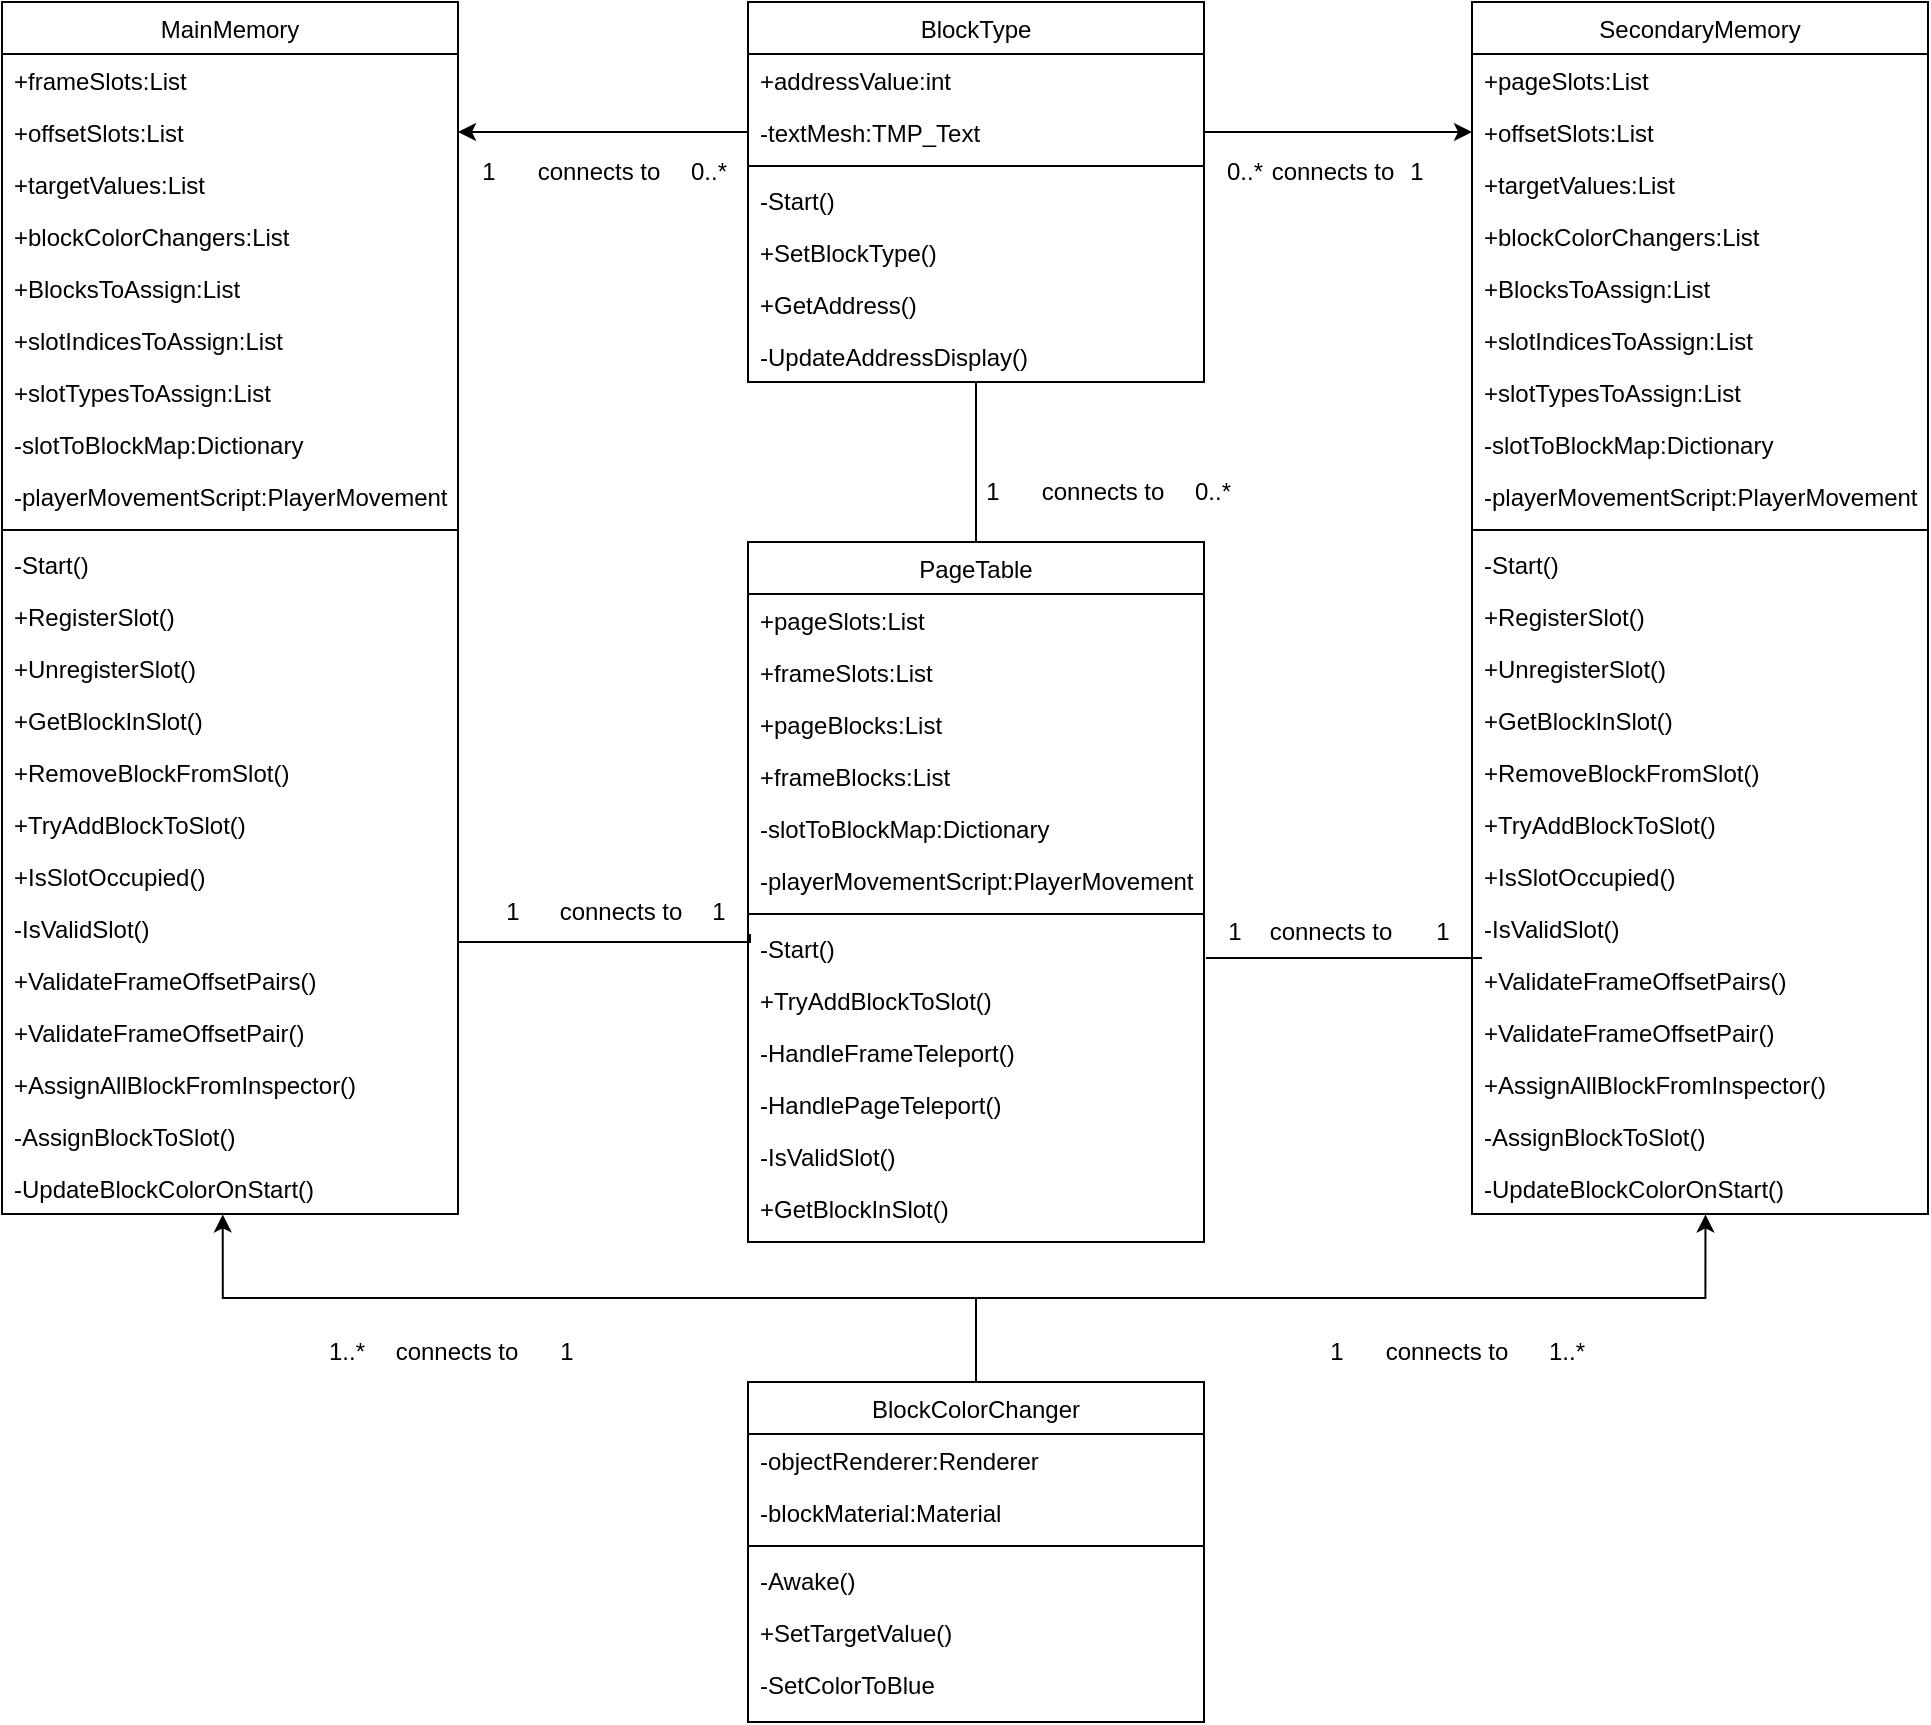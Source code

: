 <mxfile version="26.2.2">
  <diagram name="Page-1" id="e9ZvTp-M6L-eFsYWaFMI">
    <mxGraphModel dx="2088" dy="2224" grid="1" gridSize="10" guides="1" tooltips="1" connect="1" arrows="1" fold="1" page="1" pageScale="1" pageWidth="850" pageHeight="1100" math="0" shadow="0">
      <root>
        <mxCell id="0" />
        <mxCell id="1" parent="0" />
        <mxCell id="uK1k9jwOUiWp4paPjUS2-35" style="edgeStyle=orthogonalEdgeStyle;rounded=0;orthogonalLoop=1;jettySize=auto;html=1;entryX=0;entryY=0.5;entryDx=0;entryDy=0;endArrow=none;endFill=0;" parent="1" edge="1">
          <mxGeometry relative="1" as="geometry">
            <mxPoint x="760" y="218" as="sourcePoint" />
            <mxPoint x="898" y="218" as="targetPoint" />
          </mxGeometry>
        </mxCell>
        <mxCell id="uK1k9jwOUiWp4paPjUS2-36" value="1" style="text;html=1;align=center;verticalAlign=middle;resizable=0;points=[];autosize=1;strokeColor=none;fillColor=none;" parent="1" vertex="1">
          <mxGeometry x="863" y="190" width="30" height="30" as="geometry" />
        </mxCell>
        <mxCell id="uK1k9jwOUiWp4paPjUS2-37" value="connects to" style="text;html=1;align=center;verticalAlign=middle;resizable=0;points=[];autosize=1;strokeColor=none;fillColor=none;" parent="1" vertex="1">
          <mxGeometry x="782" y="190" width="80" height="30" as="geometry" />
        </mxCell>
        <mxCell id="uK1k9jwOUiWp4paPjUS2-38" style="edgeStyle=orthogonalEdgeStyle;rounded=0;orthogonalLoop=1;jettySize=auto;html=1;entryX=0.005;entryY=1.231;entryDx=0;entryDy=0;endArrow=none;endFill=0;entryPerimeter=0;" parent="1" source="uK1k9jwOUiWp4paPjUS2-39" edge="1">
          <mxGeometry relative="1" as="geometry">
            <Array as="points">
              <mxPoint x="532" y="210" />
            </Array>
            <mxPoint x="531.95" y="206.006" as="targetPoint" />
          </mxGeometry>
        </mxCell>
        <mxCell id="uK1k9jwOUiWp4paPjUS2-39" value="MainMemory" style="swimlane;fontStyle=0;align=center;verticalAlign=top;childLayout=stackLayout;horizontal=1;startSize=26;horizontalStack=0;resizeParent=1;resizeLast=0;collapsible=1;marginBottom=0;rounded=0;shadow=0;strokeWidth=1;" parent="1" vertex="1">
          <mxGeometry x="158" y="-260" width="228" height="606" as="geometry">
            <mxRectangle x="230" y="140" width="160" height="26" as="alternateBounds" />
          </mxGeometry>
        </mxCell>
        <mxCell id="uK1k9jwOUiWp4paPjUS2-40" value="+frameSlots:List" style="text;align=left;verticalAlign=top;spacingLeft=4;spacingRight=4;overflow=hidden;rotatable=0;points=[[0,0.5],[1,0.5]];portConstraint=eastwest;" parent="uK1k9jwOUiWp4paPjUS2-39" vertex="1">
          <mxGeometry y="26" width="228" height="26" as="geometry" />
        </mxCell>
        <mxCell id="uK1k9jwOUiWp4paPjUS2-41" value="+offsetSlots:List" style="text;align=left;verticalAlign=top;spacingLeft=4;spacingRight=4;overflow=hidden;rotatable=0;points=[[0,0.5],[1,0.5]];portConstraint=eastwest;rounded=0;shadow=0;html=0;" parent="uK1k9jwOUiWp4paPjUS2-39" vertex="1">
          <mxGeometry y="52" width="228" height="26" as="geometry" />
        </mxCell>
        <mxCell id="uK1k9jwOUiWp4paPjUS2-42" value="+targetValues:List" style="text;align=left;verticalAlign=top;spacingLeft=4;spacingRight=4;overflow=hidden;rotatable=0;points=[[0,0.5],[1,0.5]];portConstraint=eastwest;rounded=0;shadow=0;html=0;" parent="uK1k9jwOUiWp4paPjUS2-39" vertex="1">
          <mxGeometry y="78" width="228" height="26" as="geometry" />
        </mxCell>
        <mxCell id="uK1k9jwOUiWp4paPjUS2-43" value="+blockColorChangers:List" style="text;align=left;verticalAlign=top;spacingLeft=4;spacingRight=4;overflow=hidden;rotatable=0;points=[[0,0.5],[1,0.5]];portConstraint=eastwest;" parent="uK1k9jwOUiWp4paPjUS2-39" vertex="1">
          <mxGeometry y="104" width="228" height="26" as="geometry" />
        </mxCell>
        <mxCell id="uK1k9jwOUiWp4paPjUS2-44" value="+BlocksToAssign:List" style="text;align=left;verticalAlign=top;spacingLeft=4;spacingRight=4;overflow=hidden;rotatable=0;points=[[0,0.5],[1,0.5]];portConstraint=eastwest;rounded=0;shadow=0;html=0;" parent="uK1k9jwOUiWp4paPjUS2-39" vertex="1">
          <mxGeometry y="130" width="228" height="26" as="geometry" />
        </mxCell>
        <mxCell id="uK1k9jwOUiWp4paPjUS2-45" value="+slotIndicesToAssign:List" style="text;align=left;verticalAlign=top;spacingLeft=4;spacingRight=4;overflow=hidden;rotatable=0;points=[[0,0.5],[1,0.5]];portConstraint=eastwest;rounded=0;shadow=0;html=0;" parent="uK1k9jwOUiWp4paPjUS2-39" vertex="1">
          <mxGeometry y="156" width="228" height="26" as="geometry" />
        </mxCell>
        <mxCell id="uK1k9jwOUiWp4paPjUS2-46" value="+slotTypesToAssign:List" style="text;align=left;verticalAlign=top;spacingLeft=4;spacingRight=4;overflow=hidden;rotatable=0;points=[[0,0.5],[1,0.5]];portConstraint=eastwest;rounded=0;shadow=0;html=0;" parent="uK1k9jwOUiWp4paPjUS2-39" vertex="1">
          <mxGeometry y="182" width="228" height="26" as="geometry" />
        </mxCell>
        <mxCell id="uK1k9jwOUiWp4paPjUS2-47" value="-slotToBlockMap:Dictionary" style="text;align=left;verticalAlign=top;spacingLeft=4;spacingRight=4;overflow=hidden;rotatable=0;points=[[0,0.5],[1,0.5]];portConstraint=eastwest;rounded=0;shadow=0;html=0;" parent="uK1k9jwOUiWp4paPjUS2-39" vertex="1">
          <mxGeometry y="208" width="228" height="26" as="geometry" />
        </mxCell>
        <mxCell id="uK1k9jwOUiWp4paPjUS2-48" value="-playerMovementScript:PlayerMovement" style="text;align=left;verticalAlign=top;spacingLeft=4;spacingRight=4;overflow=hidden;rotatable=0;points=[[0,0.5],[1,0.5]];portConstraint=eastwest;rounded=0;shadow=0;html=0;" parent="uK1k9jwOUiWp4paPjUS2-39" vertex="1">
          <mxGeometry y="234" width="228" height="26" as="geometry" />
        </mxCell>
        <mxCell id="uK1k9jwOUiWp4paPjUS2-49" value="" style="line;html=1;strokeWidth=1;align=left;verticalAlign=middle;spacingTop=-1;spacingLeft=3;spacingRight=3;rotatable=0;labelPosition=right;points=[];portConstraint=eastwest;" parent="uK1k9jwOUiWp4paPjUS2-39" vertex="1">
          <mxGeometry y="260" width="228" height="8" as="geometry" />
        </mxCell>
        <mxCell id="uK1k9jwOUiWp4paPjUS2-50" value="-Start()" style="text;align=left;verticalAlign=top;spacingLeft=4;spacingRight=4;overflow=hidden;rotatable=0;points=[[0,0.5],[1,0.5]];portConstraint=eastwest;rounded=0;shadow=0;html=0;" parent="uK1k9jwOUiWp4paPjUS2-39" vertex="1">
          <mxGeometry y="268" width="228" height="26" as="geometry" />
        </mxCell>
        <mxCell id="uK1k9jwOUiWp4paPjUS2-51" value="+RegisterSlot()" style="text;align=left;verticalAlign=top;spacingLeft=4;spacingRight=4;overflow=hidden;rotatable=0;points=[[0,0.5],[1,0.5]];portConstraint=eastwest;rounded=0;shadow=0;html=0;" parent="uK1k9jwOUiWp4paPjUS2-39" vertex="1">
          <mxGeometry y="294" width="228" height="26" as="geometry" />
        </mxCell>
        <mxCell id="uK1k9jwOUiWp4paPjUS2-52" value="+UnregisterSlot()" style="text;align=left;verticalAlign=top;spacingLeft=4;spacingRight=4;overflow=hidden;rotatable=0;points=[[0,0.5],[1,0.5]];portConstraint=eastwest;rounded=0;shadow=0;html=0;" parent="uK1k9jwOUiWp4paPjUS2-39" vertex="1">
          <mxGeometry y="320" width="228" height="26" as="geometry" />
        </mxCell>
        <mxCell id="uK1k9jwOUiWp4paPjUS2-53" value="+GetBlockInSlot()" style="text;align=left;verticalAlign=top;spacingLeft=4;spacingRight=4;overflow=hidden;rotatable=0;points=[[0,0.5],[1,0.5]];portConstraint=eastwest;rounded=0;shadow=0;html=0;" parent="uK1k9jwOUiWp4paPjUS2-39" vertex="1">
          <mxGeometry y="346" width="228" height="26" as="geometry" />
        </mxCell>
        <mxCell id="uK1k9jwOUiWp4paPjUS2-54" value="+RemoveBlockFromSlot()" style="text;align=left;verticalAlign=top;spacingLeft=4;spacingRight=4;overflow=hidden;rotatable=0;points=[[0,0.5],[1,0.5]];portConstraint=eastwest;rounded=0;shadow=0;html=0;" parent="uK1k9jwOUiWp4paPjUS2-39" vertex="1">
          <mxGeometry y="372" width="228" height="26" as="geometry" />
        </mxCell>
        <mxCell id="uK1k9jwOUiWp4paPjUS2-55" value="+TryAddBlockToSlot()" style="text;align=left;verticalAlign=top;spacingLeft=4;spacingRight=4;overflow=hidden;rotatable=0;points=[[0,0.5],[1,0.5]];portConstraint=eastwest;rounded=0;shadow=0;html=0;" parent="uK1k9jwOUiWp4paPjUS2-39" vertex="1">
          <mxGeometry y="398" width="228" height="26" as="geometry" />
        </mxCell>
        <mxCell id="uK1k9jwOUiWp4paPjUS2-56" value="+IsSlotOccupied()" style="text;align=left;verticalAlign=top;spacingLeft=4;spacingRight=4;overflow=hidden;rotatable=0;points=[[0,0.5],[1,0.5]];portConstraint=eastwest;rounded=0;shadow=0;html=0;" parent="uK1k9jwOUiWp4paPjUS2-39" vertex="1">
          <mxGeometry y="424" width="228" height="26" as="geometry" />
        </mxCell>
        <mxCell id="uK1k9jwOUiWp4paPjUS2-61" value="-IsValidSlot()" style="text;align=left;verticalAlign=top;spacingLeft=4;spacingRight=4;overflow=hidden;rotatable=0;points=[[0,0.5],[1,0.5]];portConstraint=eastwest;rounded=0;shadow=0;html=0;" parent="uK1k9jwOUiWp4paPjUS2-39" vertex="1">
          <mxGeometry y="450" width="228" height="26" as="geometry" />
        </mxCell>
        <mxCell id="uK1k9jwOUiWp4paPjUS2-62" value="+ValidateFrameOffsetPairs()" style="text;align=left;verticalAlign=top;spacingLeft=4;spacingRight=4;overflow=hidden;rotatable=0;points=[[0,0.5],[1,0.5]];portConstraint=eastwest;rounded=0;shadow=0;html=0;" parent="uK1k9jwOUiWp4paPjUS2-39" vertex="1">
          <mxGeometry y="476" width="228" height="26" as="geometry" />
        </mxCell>
        <mxCell id="uK1k9jwOUiWp4paPjUS2-63" value="+ValidateFrameOffsetPair()" style="text;align=left;verticalAlign=top;spacingLeft=4;spacingRight=4;overflow=hidden;rotatable=0;points=[[0,0.5],[1,0.5]];portConstraint=eastwest;rounded=0;shadow=0;html=0;" parent="uK1k9jwOUiWp4paPjUS2-39" vertex="1">
          <mxGeometry y="502" width="228" height="26" as="geometry" />
        </mxCell>
        <mxCell id="uK1k9jwOUiWp4paPjUS2-64" value="+AssignAllBlockFromInspector()" style="text;align=left;verticalAlign=top;spacingLeft=4;spacingRight=4;overflow=hidden;rotatable=0;points=[[0,0.5],[1,0.5]];portConstraint=eastwest;rounded=0;shadow=0;html=0;" parent="uK1k9jwOUiWp4paPjUS2-39" vertex="1">
          <mxGeometry y="528" width="228" height="26" as="geometry" />
        </mxCell>
        <mxCell id="uK1k9jwOUiWp4paPjUS2-65" value="-AssignBlockToSlot()" style="text;align=left;verticalAlign=top;spacingLeft=4;spacingRight=4;overflow=hidden;rotatable=0;points=[[0,0.5],[1,0.5]];portConstraint=eastwest;rounded=0;shadow=0;html=0;" parent="uK1k9jwOUiWp4paPjUS2-39" vertex="1">
          <mxGeometry y="554" width="228" height="26" as="geometry" />
        </mxCell>
        <mxCell id="uK1k9jwOUiWp4paPjUS2-66" value="-UpdateBlockColorOnStart()" style="text;align=left;verticalAlign=top;spacingLeft=4;spacingRight=4;overflow=hidden;rotatable=0;points=[[0,0.5],[1,0.5]];portConstraint=eastwest;rounded=0;shadow=0;html=0;" parent="uK1k9jwOUiWp4paPjUS2-39" vertex="1">
          <mxGeometry y="580" width="228" height="26" as="geometry" />
        </mxCell>
        <mxCell id="uK1k9jwOUiWp4paPjUS2-57" value="1" style="text;html=1;align=center;verticalAlign=middle;resizable=0;points=[];autosize=1;strokeColor=none;fillColor=none;" parent="1" vertex="1">
          <mxGeometry x="398" y="180" width="30" height="30" as="geometry" />
        </mxCell>
        <mxCell id="uK1k9jwOUiWp4paPjUS2-58" value="1" style="text;html=1;align=center;verticalAlign=middle;resizable=0;points=[];autosize=1;strokeColor=none;fillColor=none;" parent="1" vertex="1">
          <mxGeometry x="501" y="180" width="30" height="30" as="geometry" />
        </mxCell>
        <mxCell id="uK1k9jwOUiWp4paPjUS2-59" value="connects to" style="text;html=1;align=center;verticalAlign=middle;resizable=0;points=[];autosize=1;strokeColor=none;fillColor=none;" parent="1" vertex="1">
          <mxGeometry x="427" y="180" width="80" height="30" as="geometry" />
        </mxCell>
        <mxCell id="uK1k9jwOUiWp4paPjUS2-60" value="1" style="text;html=1;align=center;verticalAlign=middle;resizable=0;points=[];autosize=1;strokeColor=none;fillColor=none;" parent="1" vertex="1">
          <mxGeometry x="759" y="190" width="30" height="30" as="geometry" />
        </mxCell>
        <mxCell id="uK1k9jwOUiWp4paPjUS2-67" value="SecondaryMemory" style="swimlane;fontStyle=0;align=center;verticalAlign=top;childLayout=stackLayout;horizontal=1;startSize=26;horizontalStack=0;resizeParent=1;resizeLast=0;collapsible=1;marginBottom=0;rounded=0;shadow=0;strokeWidth=1;" parent="1" vertex="1">
          <mxGeometry x="893" y="-260" width="228" height="606" as="geometry">
            <mxRectangle x="230" y="140" width="160" height="26" as="alternateBounds" />
          </mxGeometry>
        </mxCell>
        <mxCell id="uK1k9jwOUiWp4paPjUS2-68" value="+pageSlots:List" style="text;align=left;verticalAlign=top;spacingLeft=4;spacingRight=4;overflow=hidden;rotatable=0;points=[[0,0.5],[1,0.5]];portConstraint=eastwest;" parent="uK1k9jwOUiWp4paPjUS2-67" vertex="1">
          <mxGeometry y="26" width="228" height="26" as="geometry" />
        </mxCell>
        <mxCell id="uK1k9jwOUiWp4paPjUS2-69" value="+offsetSlots:List" style="text;align=left;verticalAlign=top;spacingLeft=4;spacingRight=4;overflow=hidden;rotatable=0;points=[[0,0.5],[1,0.5]];portConstraint=eastwest;rounded=0;shadow=0;html=0;" parent="uK1k9jwOUiWp4paPjUS2-67" vertex="1">
          <mxGeometry y="52" width="228" height="26" as="geometry" />
        </mxCell>
        <mxCell id="uK1k9jwOUiWp4paPjUS2-70" value="+targetValues:List" style="text;align=left;verticalAlign=top;spacingLeft=4;spacingRight=4;overflow=hidden;rotatable=0;points=[[0,0.5],[1,0.5]];portConstraint=eastwest;rounded=0;shadow=0;html=0;" parent="uK1k9jwOUiWp4paPjUS2-67" vertex="1">
          <mxGeometry y="78" width="228" height="26" as="geometry" />
        </mxCell>
        <mxCell id="uK1k9jwOUiWp4paPjUS2-71" value="+blockColorChangers:List" style="text;align=left;verticalAlign=top;spacingLeft=4;spacingRight=4;overflow=hidden;rotatable=0;points=[[0,0.5],[1,0.5]];portConstraint=eastwest;" parent="uK1k9jwOUiWp4paPjUS2-67" vertex="1">
          <mxGeometry y="104" width="228" height="26" as="geometry" />
        </mxCell>
        <mxCell id="uK1k9jwOUiWp4paPjUS2-72" value="+BlocksToAssign:List" style="text;align=left;verticalAlign=top;spacingLeft=4;spacingRight=4;overflow=hidden;rotatable=0;points=[[0,0.5],[1,0.5]];portConstraint=eastwest;rounded=0;shadow=0;html=0;" parent="uK1k9jwOUiWp4paPjUS2-67" vertex="1">
          <mxGeometry y="130" width="228" height="26" as="geometry" />
        </mxCell>
        <mxCell id="uK1k9jwOUiWp4paPjUS2-73" value="+slotIndicesToAssign:List" style="text;align=left;verticalAlign=top;spacingLeft=4;spacingRight=4;overflow=hidden;rotatable=0;points=[[0,0.5],[1,0.5]];portConstraint=eastwest;rounded=0;shadow=0;html=0;" parent="uK1k9jwOUiWp4paPjUS2-67" vertex="1">
          <mxGeometry y="156" width="228" height="26" as="geometry" />
        </mxCell>
        <mxCell id="uK1k9jwOUiWp4paPjUS2-74" value="+slotTypesToAssign:List" style="text;align=left;verticalAlign=top;spacingLeft=4;spacingRight=4;overflow=hidden;rotatable=0;points=[[0,0.5],[1,0.5]];portConstraint=eastwest;rounded=0;shadow=0;html=0;" parent="uK1k9jwOUiWp4paPjUS2-67" vertex="1">
          <mxGeometry y="182" width="228" height="26" as="geometry" />
        </mxCell>
        <mxCell id="uK1k9jwOUiWp4paPjUS2-75" value="-slotToBlockMap:Dictionary" style="text;align=left;verticalAlign=top;spacingLeft=4;spacingRight=4;overflow=hidden;rotatable=0;points=[[0,0.5],[1,0.5]];portConstraint=eastwest;rounded=0;shadow=0;html=0;" parent="uK1k9jwOUiWp4paPjUS2-67" vertex="1">
          <mxGeometry y="208" width="228" height="26" as="geometry" />
        </mxCell>
        <mxCell id="uK1k9jwOUiWp4paPjUS2-76" value="-playerMovementScript:PlayerMovement" style="text;align=left;verticalAlign=top;spacingLeft=4;spacingRight=4;overflow=hidden;rotatable=0;points=[[0,0.5],[1,0.5]];portConstraint=eastwest;rounded=0;shadow=0;html=0;" parent="uK1k9jwOUiWp4paPjUS2-67" vertex="1">
          <mxGeometry y="234" width="228" height="26" as="geometry" />
        </mxCell>
        <mxCell id="uK1k9jwOUiWp4paPjUS2-77" value="" style="line;html=1;strokeWidth=1;align=left;verticalAlign=middle;spacingTop=-1;spacingLeft=3;spacingRight=3;rotatable=0;labelPosition=right;points=[];portConstraint=eastwest;" parent="uK1k9jwOUiWp4paPjUS2-67" vertex="1">
          <mxGeometry y="260" width="228" height="8" as="geometry" />
        </mxCell>
        <mxCell id="uK1k9jwOUiWp4paPjUS2-78" value="-Start()" style="text;align=left;verticalAlign=top;spacingLeft=4;spacingRight=4;overflow=hidden;rotatable=0;points=[[0,0.5],[1,0.5]];portConstraint=eastwest;rounded=0;shadow=0;html=0;" parent="uK1k9jwOUiWp4paPjUS2-67" vertex="1">
          <mxGeometry y="268" width="228" height="26" as="geometry" />
        </mxCell>
        <mxCell id="uK1k9jwOUiWp4paPjUS2-79" value="+RegisterSlot()" style="text;align=left;verticalAlign=top;spacingLeft=4;spacingRight=4;overflow=hidden;rotatable=0;points=[[0,0.5],[1,0.5]];portConstraint=eastwest;rounded=0;shadow=0;html=0;" parent="uK1k9jwOUiWp4paPjUS2-67" vertex="1">
          <mxGeometry y="294" width="228" height="26" as="geometry" />
        </mxCell>
        <mxCell id="uK1k9jwOUiWp4paPjUS2-80" value="+UnregisterSlot()" style="text;align=left;verticalAlign=top;spacingLeft=4;spacingRight=4;overflow=hidden;rotatable=0;points=[[0,0.5],[1,0.5]];portConstraint=eastwest;rounded=0;shadow=0;html=0;" parent="uK1k9jwOUiWp4paPjUS2-67" vertex="1">
          <mxGeometry y="320" width="228" height="26" as="geometry" />
        </mxCell>
        <mxCell id="uK1k9jwOUiWp4paPjUS2-81" value="+GetBlockInSlot()" style="text;align=left;verticalAlign=top;spacingLeft=4;spacingRight=4;overflow=hidden;rotatable=0;points=[[0,0.5],[1,0.5]];portConstraint=eastwest;rounded=0;shadow=0;html=0;" parent="uK1k9jwOUiWp4paPjUS2-67" vertex="1">
          <mxGeometry y="346" width="228" height="26" as="geometry" />
        </mxCell>
        <mxCell id="uK1k9jwOUiWp4paPjUS2-82" value="+RemoveBlockFromSlot()" style="text;align=left;verticalAlign=top;spacingLeft=4;spacingRight=4;overflow=hidden;rotatable=0;points=[[0,0.5],[1,0.5]];portConstraint=eastwest;rounded=0;shadow=0;html=0;" parent="uK1k9jwOUiWp4paPjUS2-67" vertex="1">
          <mxGeometry y="372" width="228" height="26" as="geometry" />
        </mxCell>
        <mxCell id="uK1k9jwOUiWp4paPjUS2-83" value="+TryAddBlockToSlot()" style="text;align=left;verticalAlign=top;spacingLeft=4;spacingRight=4;overflow=hidden;rotatable=0;points=[[0,0.5],[1,0.5]];portConstraint=eastwest;rounded=0;shadow=0;html=0;" parent="uK1k9jwOUiWp4paPjUS2-67" vertex="1">
          <mxGeometry y="398" width="228" height="26" as="geometry" />
        </mxCell>
        <mxCell id="uK1k9jwOUiWp4paPjUS2-84" value="+IsSlotOccupied()" style="text;align=left;verticalAlign=top;spacingLeft=4;spacingRight=4;overflow=hidden;rotatable=0;points=[[0,0.5],[1,0.5]];portConstraint=eastwest;rounded=0;shadow=0;html=0;" parent="uK1k9jwOUiWp4paPjUS2-67" vertex="1">
          <mxGeometry y="424" width="228" height="26" as="geometry" />
        </mxCell>
        <mxCell id="uK1k9jwOUiWp4paPjUS2-85" value="-IsValidSlot()" style="text;align=left;verticalAlign=top;spacingLeft=4;spacingRight=4;overflow=hidden;rotatable=0;points=[[0,0.5],[1,0.5]];portConstraint=eastwest;rounded=0;shadow=0;html=0;" parent="uK1k9jwOUiWp4paPjUS2-67" vertex="1">
          <mxGeometry y="450" width="228" height="26" as="geometry" />
        </mxCell>
        <mxCell id="uK1k9jwOUiWp4paPjUS2-86" value="+ValidateFrameOffsetPairs()" style="text;align=left;verticalAlign=top;spacingLeft=4;spacingRight=4;overflow=hidden;rotatable=0;points=[[0,0.5],[1,0.5]];portConstraint=eastwest;rounded=0;shadow=0;html=0;" parent="uK1k9jwOUiWp4paPjUS2-67" vertex="1">
          <mxGeometry y="476" width="228" height="26" as="geometry" />
        </mxCell>
        <mxCell id="uK1k9jwOUiWp4paPjUS2-87" value="+ValidateFrameOffsetPair()" style="text;align=left;verticalAlign=top;spacingLeft=4;spacingRight=4;overflow=hidden;rotatable=0;points=[[0,0.5],[1,0.5]];portConstraint=eastwest;rounded=0;shadow=0;html=0;" parent="uK1k9jwOUiWp4paPjUS2-67" vertex="1">
          <mxGeometry y="502" width="228" height="26" as="geometry" />
        </mxCell>
        <mxCell id="uK1k9jwOUiWp4paPjUS2-88" value="+AssignAllBlockFromInspector()" style="text;align=left;verticalAlign=top;spacingLeft=4;spacingRight=4;overflow=hidden;rotatable=0;points=[[0,0.5],[1,0.5]];portConstraint=eastwest;rounded=0;shadow=0;html=0;" parent="uK1k9jwOUiWp4paPjUS2-67" vertex="1">
          <mxGeometry y="528" width="228" height="26" as="geometry" />
        </mxCell>
        <mxCell id="uK1k9jwOUiWp4paPjUS2-89" value="-AssignBlockToSlot()" style="text;align=left;verticalAlign=top;spacingLeft=4;spacingRight=4;overflow=hidden;rotatable=0;points=[[0,0.5],[1,0.5]];portConstraint=eastwest;rounded=0;shadow=0;html=0;" parent="uK1k9jwOUiWp4paPjUS2-67" vertex="1">
          <mxGeometry y="554" width="228" height="26" as="geometry" />
        </mxCell>
        <mxCell id="uK1k9jwOUiWp4paPjUS2-90" value="-UpdateBlockColorOnStart()" style="text;align=left;verticalAlign=top;spacingLeft=4;spacingRight=4;overflow=hidden;rotatable=0;points=[[0,0.5],[1,0.5]];portConstraint=eastwest;rounded=0;shadow=0;html=0;" parent="uK1k9jwOUiWp4paPjUS2-67" vertex="1">
          <mxGeometry y="580" width="228" height="26" as="geometry" />
        </mxCell>
        <mxCell id="uK1k9jwOUiWp4paPjUS2-91" value="PageTable" style="swimlane;fontStyle=0;align=center;verticalAlign=top;childLayout=stackLayout;horizontal=1;startSize=26;horizontalStack=0;resizeParent=1;resizeLast=0;collapsible=1;marginBottom=0;rounded=0;shadow=0;strokeWidth=1;" parent="1" vertex="1">
          <mxGeometry x="531" y="10" width="228" height="350" as="geometry">
            <mxRectangle x="230" y="140" width="160" height="26" as="alternateBounds" />
          </mxGeometry>
        </mxCell>
        <mxCell id="uK1k9jwOUiWp4paPjUS2-92" value="+pageSlots:List" style="text;align=left;verticalAlign=top;spacingLeft=4;spacingRight=4;overflow=hidden;rotatable=0;points=[[0,0.5],[1,0.5]];portConstraint=eastwest;" parent="uK1k9jwOUiWp4paPjUS2-91" vertex="1">
          <mxGeometry y="26" width="228" height="26" as="geometry" />
        </mxCell>
        <mxCell id="uK1k9jwOUiWp4paPjUS2-93" value="+frameSlots:List" style="text;align=left;verticalAlign=top;spacingLeft=4;spacingRight=4;overflow=hidden;rotatable=0;points=[[0,0.5],[1,0.5]];portConstraint=eastwest;rounded=0;shadow=0;html=0;" parent="uK1k9jwOUiWp4paPjUS2-91" vertex="1">
          <mxGeometry y="52" width="228" height="26" as="geometry" />
        </mxCell>
        <mxCell id="uK1k9jwOUiWp4paPjUS2-94" value="+pageBlocks:List" style="text;align=left;verticalAlign=top;spacingLeft=4;spacingRight=4;overflow=hidden;rotatable=0;points=[[0,0.5],[1,0.5]];portConstraint=eastwest;rounded=0;shadow=0;html=0;" parent="uK1k9jwOUiWp4paPjUS2-91" vertex="1">
          <mxGeometry y="78" width="228" height="26" as="geometry" />
        </mxCell>
        <mxCell id="uK1k9jwOUiWp4paPjUS2-95" value="+frameBlocks:List" style="text;align=left;verticalAlign=top;spacingLeft=4;spacingRight=4;overflow=hidden;rotatable=0;points=[[0,0.5],[1,0.5]];portConstraint=eastwest;" parent="uK1k9jwOUiWp4paPjUS2-91" vertex="1">
          <mxGeometry y="104" width="228" height="26" as="geometry" />
        </mxCell>
        <mxCell id="uK1k9jwOUiWp4paPjUS2-99" value="-slotToBlockMap:Dictionary" style="text;align=left;verticalAlign=top;spacingLeft=4;spacingRight=4;overflow=hidden;rotatable=0;points=[[0,0.5],[1,0.5]];portConstraint=eastwest;rounded=0;shadow=0;html=0;" parent="uK1k9jwOUiWp4paPjUS2-91" vertex="1">
          <mxGeometry y="130" width="228" height="26" as="geometry" />
        </mxCell>
        <mxCell id="uK1k9jwOUiWp4paPjUS2-100" value="-playerMovementScript:PlayerMovement" style="text;align=left;verticalAlign=top;spacingLeft=4;spacingRight=4;overflow=hidden;rotatable=0;points=[[0,0.5],[1,0.5]];portConstraint=eastwest;rounded=0;shadow=0;html=0;" parent="uK1k9jwOUiWp4paPjUS2-91" vertex="1">
          <mxGeometry y="156" width="228" height="26" as="geometry" />
        </mxCell>
        <mxCell id="uK1k9jwOUiWp4paPjUS2-101" value="" style="line;html=1;strokeWidth=1;align=left;verticalAlign=middle;spacingTop=-1;spacingLeft=3;spacingRight=3;rotatable=0;labelPosition=right;points=[];portConstraint=eastwest;" parent="uK1k9jwOUiWp4paPjUS2-91" vertex="1">
          <mxGeometry y="182" width="228" height="8" as="geometry" />
        </mxCell>
        <mxCell id="uK1k9jwOUiWp4paPjUS2-102" value="-Start()" style="text;align=left;verticalAlign=top;spacingLeft=4;spacingRight=4;overflow=hidden;rotatable=0;points=[[0,0.5],[1,0.5]];portConstraint=eastwest;rounded=0;shadow=0;html=0;" parent="uK1k9jwOUiWp4paPjUS2-91" vertex="1">
          <mxGeometry y="190" width="228" height="26" as="geometry" />
        </mxCell>
        <mxCell id="uK1k9jwOUiWp4paPjUS2-107" value="+TryAddBlockToSlot()" style="text;align=left;verticalAlign=top;spacingLeft=4;spacingRight=4;overflow=hidden;rotatable=0;points=[[0,0.5],[1,0.5]];portConstraint=eastwest;rounded=0;shadow=0;html=0;" parent="uK1k9jwOUiWp4paPjUS2-91" vertex="1">
          <mxGeometry y="216" width="228" height="26" as="geometry" />
        </mxCell>
        <mxCell id="uK1k9jwOUiWp4paPjUS2-108" value="-HandleFrameTeleport()" style="text;align=left;verticalAlign=top;spacingLeft=4;spacingRight=4;overflow=hidden;rotatable=0;points=[[0,0.5],[1,0.5]];portConstraint=eastwest;rounded=0;shadow=0;html=0;" parent="uK1k9jwOUiWp4paPjUS2-91" vertex="1">
          <mxGeometry y="242" width="228" height="26" as="geometry" />
        </mxCell>
        <mxCell id="uK1k9jwOUiWp4paPjUS2-109" value="-HandlePageTeleport()" style="text;align=left;verticalAlign=top;spacingLeft=4;spacingRight=4;overflow=hidden;rotatable=0;points=[[0,0.5],[1,0.5]];portConstraint=eastwest;rounded=0;shadow=0;html=0;" parent="uK1k9jwOUiWp4paPjUS2-91" vertex="1">
          <mxGeometry y="268" width="228" height="26" as="geometry" />
        </mxCell>
        <mxCell id="uK1k9jwOUiWp4paPjUS2-110" value="-IsValidSlot()" style="text;align=left;verticalAlign=top;spacingLeft=4;spacingRight=4;overflow=hidden;rotatable=0;points=[[0,0.5],[1,0.5]];portConstraint=eastwest;rounded=0;shadow=0;html=0;" parent="uK1k9jwOUiWp4paPjUS2-91" vertex="1">
          <mxGeometry y="294" width="228" height="26" as="geometry" />
        </mxCell>
        <mxCell id="uK1k9jwOUiWp4paPjUS2-111" value="+GetBlockInSlot()" style="text;align=left;verticalAlign=top;spacingLeft=4;spacingRight=4;overflow=hidden;rotatable=0;points=[[0,0.5],[1,0.5]];portConstraint=eastwest;rounded=0;shadow=0;html=0;" parent="uK1k9jwOUiWp4paPjUS2-91" vertex="1">
          <mxGeometry y="320" width="228" height="26" as="geometry" />
        </mxCell>
        <mxCell id="uK1k9jwOUiWp4paPjUS2-142" style="edgeStyle=orthogonalEdgeStyle;rounded=0;orthogonalLoop=1;jettySize=auto;html=1;endArrow=none;startFill=0;" parent="1" source="uK1k9jwOUiWp4paPjUS2-115" target="uK1k9jwOUiWp4paPjUS2-91" edge="1">
          <mxGeometry relative="1" as="geometry" />
        </mxCell>
        <mxCell id="uK1k9jwOUiWp4paPjUS2-115" value="BlockType" style="swimlane;fontStyle=0;align=center;verticalAlign=top;childLayout=stackLayout;horizontal=1;startSize=26;horizontalStack=0;resizeParent=1;resizeLast=0;collapsible=1;marginBottom=0;rounded=0;shadow=0;strokeWidth=1;" parent="1" vertex="1">
          <mxGeometry x="531" y="-260" width="228" height="190" as="geometry">
            <mxRectangle x="230" y="140" width="160" height="26" as="alternateBounds" />
          </mxGeometry>
        </mxCell>
        <mxCell id="uK1k9jwOUiWp4paPjUS2-116" value="+addressValue:int" style="text;align=left;verticalAlign=top;spacingLeft=4;spacingRight=4;overflow=hidden;rotatable=0;points=[[0,0.5],[1,0.5]];portConstraint=eastwest;" parent="uK1k9jwOUiWp4paPjUS2-115" vertex="1">
          <mxGeometry y="26" width="228" height="26" as="geometry" />
        </mxCell>
        <mxCell id="uK1k9jwOUiWp4paPjUS2-117" value="-textMesh:TMP_Text" style="text;align=left;verticalAlign=top;spacingLeft=4;spacingRight=4;overflow=hidden;rotatable=0;points=[[0,0.5],[1,0.5]];portConstraint=eastwest;rounded=0;shadow=0;html=0;" parent="uK1k9jwOUiWp4paPjUS2-115" vertex="1">
          <mxGeometry y="52" width="228" height="26" as="geometry" />
        </mxCell>
        <mxCell id="uK1k9jwOUiWp4paPjUS2-122" value="" style="line;html=1;strokeWidth=1;align=left;verticalAlign=middle;spacingTop=-1;spacingLeft=3;spacingRight=3;rotatable=0;labelPosition=right;points=[];portConstraint=eastwest;" parent="uK1k9jwOUiWp4paPjUS2-115" vertex="1">
          <mxGeometry y="78" width="228" height="8" as="geometry" />
        </mxCell>
        <mxCell id="uK1k9jwOUiWp4paPjUS2-123" value="-Start()" style="text;align=left;verticalAlign=top;spacingLeft=4;spacingRight=4;overflow=hidden;rotatable=0;points=[[0,0.5],[1,0.5]];portConstraint=eastwest;rounded=0;shadow=0;html=0;" parent="uK1k9jwOUiWp4paPjUS2-115" vertex="1">
          <mxGeometry y="86" width="228" height="26" as="geometry" />
        </mxCell>
        <mxCell id="uK1k9jwOUiWp4paPjUS2-124" value="+SetBlockType()" style="text;align=left;verticalAlign=top;spacingLeft=4;spacingRight=4;overflow=hidden;rotatable=0;points=[[0,0.5],[1,0.5]];portConstraint=eastwest;rounded=0;shadow=0;html=0;" parent="uK1k9jwOUiWp4paPjUS2-115" vertex="1">
          <mxGeometry y="112" width="228" height="26" as="geometry" />
        </mxCell>
        <mxCell id="uK1k9jwOUiWp4paPjUS2-125" value="+GetAddress()" style="text;align=left;verticalAlign=top;spacingLeft=4;spacingRight=4;overflow=hidden;rotatable=0;points=[[0,0.5],[1,0.5]];portConstraint=eastwest;rounded=0;shadow=0;html=0;" parent="uK1k9jwOUiWp4paPjUS2-115" vertex="1">
          <mxGeometry y="138" width="228" height="26" as="geometry" />
        </mxCell>
        <mxCell id="uK1k9jwOUiWp4paPjUS2-126" value="-UpdateAddressDisplay()" style="text;align=left;verticalAlign=top;spacingLeft=4;spacingRight=4;overflow=hidden;rotatable=0;points=[[0,0.5],[1,0.5]];portConstraint=eastwest;rounded=0;shadow=0;html=0;" parent="uK1k9jwOUiWp4paPjUS2-115" vertex="1">
          <mxGeometry y="164" width="228" height="26" as="geometry" />
        </mxCell>
        <mxCell id="uK1k9jwOUiWp4paPjUS2-129" value="BlockColorChanger" style="swimlane;fontStyle=0;align=center;verticalAlign=top;childLayout=stackLayout;horizontal=1;startSize=26;horizontalStack=0;resizeParent=1;resizeLast=0;collapsible=1;marginBottom=0;rounded=0;shadow=0;strokeWidth=1;" parent="1" vertex="1">
          <mxGeometry x="531" y="430" width="228" height="170" as="geometry">
            <mxRectangle x="230" y="140" width="160" height="26" as="alternateBounds" />
          </mxGeometry>
        </mxCell>
        <mxCell id="uK1k9jwOUiWp4paPjUS2-130" value="-objectRenderer:Renderer" style="text;align=left;verticalAlign=top;spacingLeft=4;spacingRight=4;overflow=hidden;rotatable=0;points=[[0,0.5],[1,0.5]];portConstraint=eastwest;" parent="uK1k9jwOUiWp4paPjUS2-129" vertex="1">
          <mxGeometry y="26" width="228" height="26" as="geometry" />
        </mxCell>
        <mxCell id="uK1k9jwOUiWp4paPjUS2-131" value="-blockMaterial:Material" style="text;align=left;verticalAlign=top;spacingLeft=4;spacingRight=4;overflow=hidden;rotatable=0;points=[[0,0.5],[1,0.5]];portConstraint=eastwest;rounded=0;shadow=0;html=0;" parent="uK1k9jwOUiWp4paPjUS2-129" vertex="1">
          <mxGeometry y="52" width="228" height="26" as="geometry" />
        </mxCell>
        <mxCell id="uK1k9jwOUiWp4paPjUS2-132" value="" style="line;html=1;strokeWidth=1;align=left;verticalAlign=middle;spacingTop=-1;spacingLeft=3;spacingRight=3;rotatable=0;labelPosition=right;points=[];portConstraint=eastwest;" parent="uK1k9jwOUiWp4paPjUS2-129" vertex="1">
          <mxGeometry y="78" width="228" height="8" as="geometry" />
        </mxCell>
        <mxCell id="uK1k9jwOUiWp4paPjUS2-133" value="-Awake()" style="text;align=left;verticalAlign=top;spacingLeft=4;spacingRight=4;overflow=hidden;rotatable=0;points=[[0,0.5],[1,0.5]];portConstraint=eastwest;rounded=0;shadow=0;html=0;" parent="uK1k9jwOUiWp4paPjUS2-129" vertex="1">
          <mxGeometry y="86" width="228" height="26" as="geometry" />
        </mxCell>
        <mxCell id="uK1k9jwOUiWp4paPjUS2-134" value="+SetTargetValue()" style="text;align=left;verticalAlign=top;spacingLeft=4;spacingRight=4;overflow=hidden;rotatable=0;points=[[0,0.5],[1,0.5]];portConstraint=eastwest;rounded=0;shadow=0;html=0;" parent="uK1k9jwOUiWp4paPjUS2-129" vertex="1">
          <mxGeometry y="112" width="228" height="26" as="geometry" />
        </mxCell>
        <mxCell id="uK1k9jwOUiWp4paPjUS2-135" value="-SetColorToBlue" style="text;align=left;verticalAlign=top;spacingLeft=4;spacingRight=4;overflow=hidden;rotatable=0;points=[[0,0.5],[1,0.5]];portConstraint=eastwest;rounded=0;shadow=0;html=0;" parent="uK1k9jwOUiWp4paPjUS2-129" vertex="1">
          <mxGeometry y="138" width="228" height="26" as="geometry" />
        </mxCell>
        <mxCell id="uK1k9jwOUiWp4paPjUS2-137" value="1" style="text;html=1;align=center;verticalAlign=middle;resizable=0;points=[];autosize=1;strokeColor=none;fillColor=none;" parent="1" vertex="1">
          <mxGeometry x="386" y="-190" width="30" height="30" as="geometry" />
        </mxCell>
        <mxCell id="uK1k9jwOUiWp4paPjUS2-138" value="0..*" style="text;html=1;align=center;verticalAlign=middle;resizable=0;points=[];autosize=1;strokeColor=none;fillColor=none;" parent="1" vertex="1">
          <mxGeometry x="491" y="-190" width="40" height="30" as="geometry" />
        </mxCell>
        <mxCell id="uK1k9jwOUiWp4paPjUS2-139" value="connects to" style="text;html=1;align=center;verticalAlign=middle;resizable=0;points=[];autosize=1;strokeColor=none;fillColor=none;" parent="1" vertex="1">
          <mxGeometry x="416" y="-190" width="80" height="30" as="geometry" />
        </mxCell>
        <mxCell id="uK1k9jwOUiWp4paPjUS2-147" value="1" style="text;html=1;align=center;verticalAlign=middle;resizable=0;points=[];autosize=1;strokeColor=none;fillColor=none;" parent="1" vertex="1">
          <mxGeometry x="850" y="-190" width="30" height="30" as="geometry" />
        </mxCell>
        <mxCell id="uK1k9jwOUiWp4paPjUS2-148" value="0..*" style="text;html=1;align=center;verticalAlign=middle;resizable=0;points=[];autosize=1;strokeColor=none;fillColor=none;" parent="1" vertex="1">
          <mxGeometry x="759" y="-190" width="40" height="30" as="geometry" />
        </mxCell>
        <mxCell id="uK1k9jwOUiWp4paPjUS2-149" value="connects to" style="text;html=1;align=center;verticalAlign=middle;resizable=0;points=[];autosize=1;strokeColor=none;fillColor=none;" parent="1" vertex="1">
          <mxGeometry x="783" y="-190" width="80" height="30" as="geometry" />
        </mxCell>
        <mxCell id="uK1k9jwOUiWp4paPjUS2-150" value="1" style="text;html=1;align=center;verticalAlign=middle;resizable=0;points=[];autosize=1;strokeColor=none;fillColor=none;" parent="1" vertex="1">
          <mxGeometry x="638" y="-30" width="30" height="30" as="geometry" />
        </mxCell>
        <mxCell id="uK1k9jwOUiWp4paPjUS2-151" value="0..*" style="text;html=1;align=center;verticalAlign=middle;resizable=0;points=[];autosize=1;strokeColor=none;fillColor=none;" parent="1" vertex="1">
          <mxGeometry x="743" y="-30" width="40" height="30" as="geometry" />
        </mxCell>
        <mxCell id="uK1k9jwOUiWp4paPjUS2-152" value="connects to" style="text;html=1;align=center;verticalAlign=middle;resizable=0;points=[];autosize=1;strokeColor=none;fillColor=none;" parent="1" vertex="1">
          <mxGeometry x="668" y="-30" width="80" height="30" as="geometry" />
        </mxCell>
        <mxCell id="uK1k9jwOUiWp4paPjUS2-153" style="edgeStyle=orthogonalEdgeStyle;rounded=0;orthogonalLoop=1;jettySize=auto;html=1;entryX=0.484;entryY=1.008;entryDx=0;entryDy=0;entryPerimeter=0;" parent="1" source="uK1k9jwOUiWp4paPjUS2-129" target="uK1k9jwOUiWp4paPjUS2-66" edge="1">
          <mxGeometry relative="1" as="geometry" />
        </mxCell>
        <mxCell id="uK1k9jwOUiWp4paPjUS2-154" style="edgeStyle=orthogonalEdgeStyle;rounded=0;orthogonalLoop=1;jettySize=auto;html=1;entryX=0.512;entryY=1.008;entryDx=0;entryDy=0;entryPerimeter=0;" parent="1" source="uK1k9jwOUiWp4paPjUS2-129" target="uK1k9jwOUiWp4paPjUS2-90" edge="1">
          <mxGeometry relative="1" as="geometry" />
        </mxCell>
        <mxCell id="uK1k9jwOUiWp4paPjUS2-156" value="1..*" style="text;html=1;align=center;verticalAlign=middle;resizable=0;points=[];autosize=1;strokeColor=none;fillColor=none;" parent="1" vertex="1">
          <mxGeometry x="920" y="400" width="40" height="30" as="geometry" />
        </mxCell>
        <mxCell id="uK1k9jwOUiWp4paPjUS2-157" value="1" style="text;html=1;align=center;verticalAlign=middle;resizable=0;points=[];autosize=1;strokeColor=none;fillColor=none;" parent="1" vertex="1">
          <mxGeometry x="810" y="400" width="30" height="30" as="geometry" />
        </mxCell>
        <mxCell id="uK1k9jwOUiWp4paPjUS2-158" value="connects to" style="text;html=1;align=center;verticalAlign=middle;resizable=0;points=[];autosize=1;strokeColor=none;fillColor=none;" parent="1" vertex="1">
          <mxGeometry x="840" y="400" width="80" height="30" as="geometry" />
        </mxCell>
        <mxCell id="uK1k9jwOUiWp4paPjUS2-159" value="1..*" style="text;html=1;align=center;verticalAlign=middle;resizable=0;points=[];autosize=1;strokeColor=none;fillColor=none;" parent="1" vertex="1">
          <mxGeometry x="310" y="400" width="40" height="30" as="geometry" />
        </mxCell>
        <mxCell id="uK1k9jwOUiWp4paPjUS2-160" value="1" style="text;html=1;align=center;verticalAlign=middle;resizable=0;points=[];autosize=1;strokeColor=none;fillColor=none;" parent="1" vertex="1">
          <mxGeometry x="425" y="400" width="30" height="30" as="geometry" />
        </mxCell>
        <mxCell id="uK1k9jwOUiWp4paPjUS2-161" value="connects to" style="text;html=1;align=center;verticalAlign=middle;resizable=0;points=[];autosize=1;strokeColor=none;fillColor=none;" parent="1" vertex="1">
          <mxGeometry x="345" y="400" width="80" height="30" as="geometry" />
        </mxCell>
        <mxCell id="Q0GjNtdDXsQuEe_PI_3y-1" style="edgeStyle=orthogonalEdgeStyle;rounded=0;orthogonalLoop=1;jettySize=auto;html=1;entryX=1;entryY=0.5;entryDx=0;entryDy=0;" edge="1" parent="1" source="uK1k9jwOUiWp4paPjUS2-117" target="uK1k9jwOUiWp4paPjUS2-41">
          <mxGeometry relative="1" as="geometry" />
        </mxCell>
        <mxCell id="Q0GjNtdDXsQuEe_PI_3y-3" style="edgeStyle=orthogonalEdgeStyle;rounded=0;orthogonalLoop=1;jettySize=auto;html=1;entryX=0;entryY=0.5;entryDx=0;entryDy=0;" edge="1" parent="1" source="uK1k9jwOUiWp4paPjUS2-117" target="uK1k9jwOUiWp4paPjUS2-69">
          <mxGeometry relative="1" as="geometry" />
        </mxCell>
      </root>
    </mxGraphModel>
  </diagram>
</mxfile>
